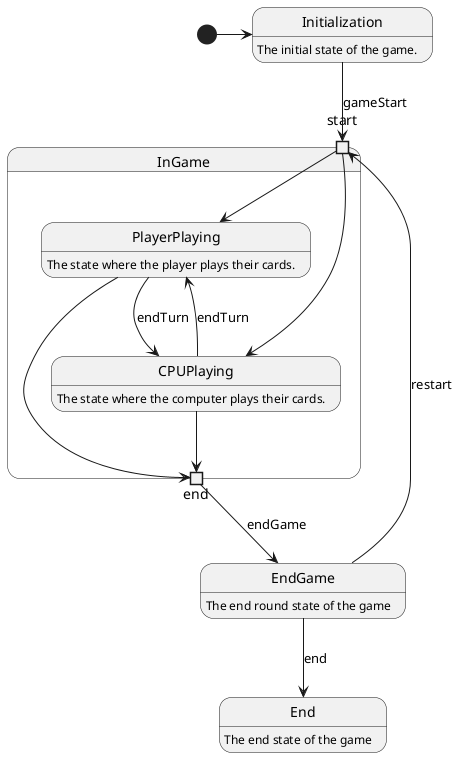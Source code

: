 @startuml

state Initialization: The initial state of the game.
state InGame {
    state start <<inputpin>>
    state end <<outputpin>>
    state PlayerPlaying: The state where the player plays their cards.
    state CPUPlaying: The state where the computer plays their cards.
    start --> PlayerPlaying
    start --> CPUPlaying
    PlayerPlaying --> CPUPlaying: endTurn
    CPUPlaying --> PlayerPlaying: endTurn
    PlayerPlaying --> end
    CPUPlaying --> end
}
state EndGame: The end round state of the game
state End: The end state of the game


[*] -> Initialization
Initialization --> start: gameStart
end --> EndGame: endGame
EndGame --> start: restart
EndGame --> End: end

@enduml